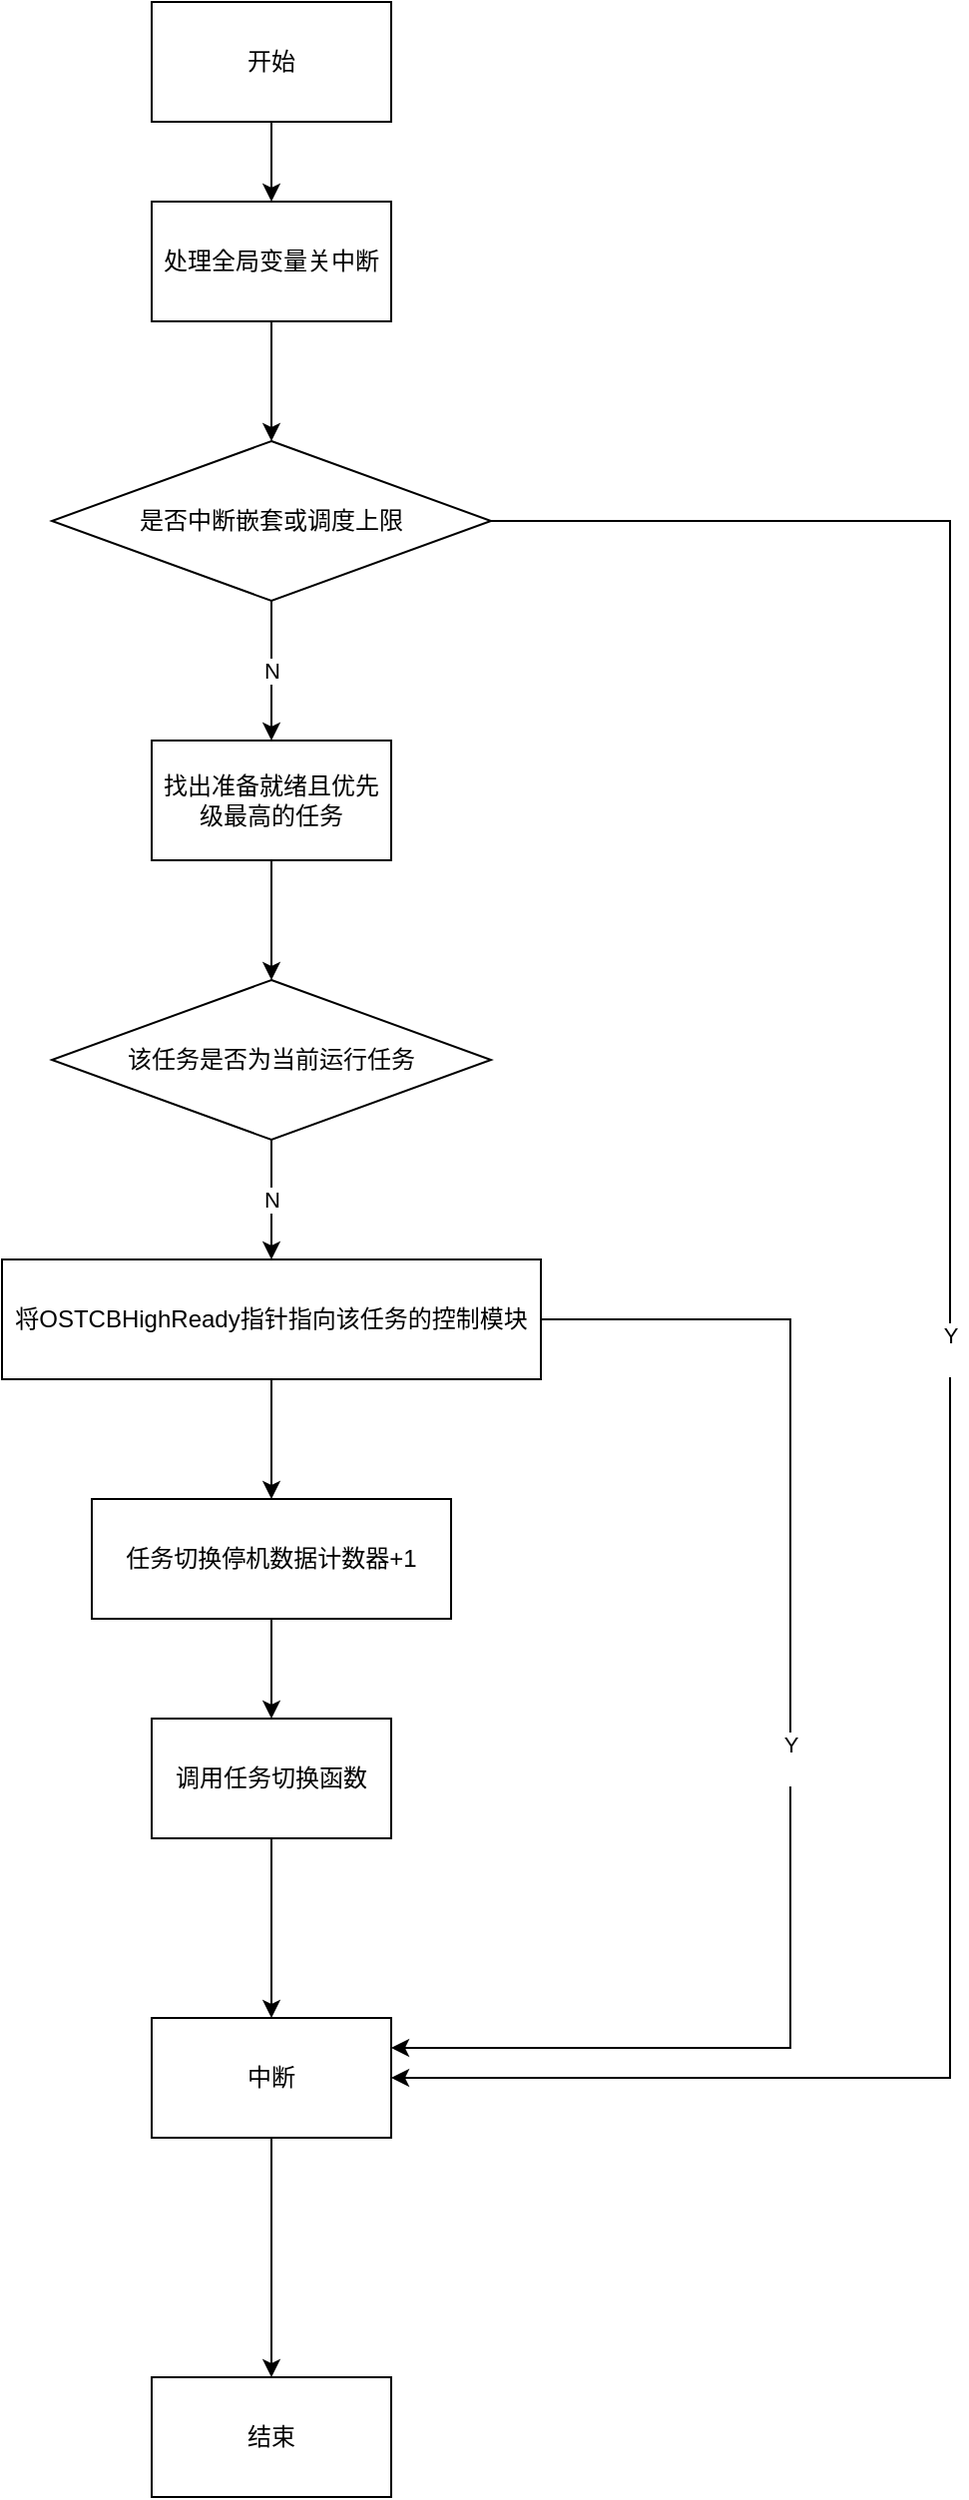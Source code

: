 <mxfile version="24.4.6" type="github">
  <diagram id="C5RBs43oDa-KdzZeNtuy" name="Page-1">
    <mxGraphModel dx="1050" dy="1691" grid="1" gridSize="10" guides="1" tooltips="1" connect="1" arrows="1" fold="1" page="1" pageScale="1" pageWidth="827" pageHeight="1169" math="0" shadow="0">
      <root>
        <mxCell id="WIyWlLk6GJQsqaUBKTNV-0" />
        <mxCell id="WIyWlLk6GJQsqaUBKTNV-1" parent="WIyWlLk6GJQsqaUBKTNV-0" />
        <mxCell id="A5-QNZRgNm4B5PNgfIuX-0" value="开始" style="rounded=0;whiteSpace=wrap;html=1;" vertex="1" parent="WIyWlLk6GJQsqaUBKTNV-1">
          <mxGeometry x="160" y="-280" width="120" height="60" as="geometry" />
        </mxCell>
        <mxCell id="A5-QNZRgNm4B5PNgfIuX-1" value="处理全局变量关中断" style="rounded=0;whiteSpace=wrap;html=1;" vertex="1" parent="WIyWlLk6GJQsqaUBKTNV-1">
          <mxGeometry x="160" y="-180" width="120" height="60" as="geometry" />
        </mxCell>
        <mxCell id="A5-QNZRgNm4B5PNgfIuX-2" value="是否中断嵌套或调度上限" style="rhombus;whiteSpace=wrap;html=1;" vertex="1" parent="WIyWlLk6GJQsqaUBKTNV-1">
          <mxGeometry x="110" y="-60" width="220" height="80" as="geometry" />
        </mxCell>
        <mxCell id="A5-QNZRgNm4B5PNgfIuX-5" value="" style="endArrow=classic;html=1;rounded=0;entryX=0.5;entryY=0;entryDx=0;entryDy=0;exitX=0.5;exitY=1;exitDx=0;exitDy=0;" edge="1" parent="WIyWlLk6GJQsqaUBKTNV-1" source="A5-QNZRgNm4B5PNgfIuX-1" target="A5-QNZRgNm4B5PNgfIuX-2">
          <mxGeometry width="50" height="50" relative="1" as="geometry">
            <mxPoint x="200" y="-20" as="sourcePoint" />
            <mxPoint x="250" y="-70" as="targetPoint" />
          </mxGeometry>
        </mxCell>
        <mxCell id="A5-QNZRgNm4B5PNgfIuX-6" value="" style="endArrow=classic;html=1;rounded=0;exitX=0.5;exitY=1;exitDx=0;exitDy=0;entryX=0.5;entryY=0;entryDx=0;entryDy=0;" edge="1" parent="WIyWlLk6GJQsqaUBKTNV-1" source="A5-QNZRgNm4B5PNgfIuX-0" target="A5-QNZRgNm4B5PNgfIuX-1">
          <mxGeometry width="50" height="50" relative="1" as="geometry">
            <mxPoint x="190" y="-180" as="sourcePoint" />
            <mxPoint x="280" y="-210" as="targetPoint" />
          </mxGeometry>
        </mxCell>
        <mxCell id="A5-QNZRgNm4B5PNgfIuX-7" value="找出准备就绪且优先级最高的任务" style="rounded=0;whiteSpace=wrap;html=1;" vertex="1" parent="WIyWlLk6GJQsqaUBKTNV-1">
          <mxGeometry x="160" y="90" width="120" height="60" as="geometry" />
        </mxCell>
        <mxCell id="A5-QNZRgNm4B5PNgfIuX-8" value="" style="endArrow=classic;html=1;rounded=0;exitX=0.5;exitY=1;exitDx=0;exitDy=0;" edge="1" parent="WIyWlLk6GJQsqaUBKTNV-1" source="A5-QNZRgNm4B5PNgfIuX-2" target="A5-QNZRgNm4B5PNgfIuX-7">
          <mxGeometry relative="1" as="geometry">
            <mxPoint x="170" y="150" as="sourcePoint" />
            <mxPoint x="270" y="150" as="targetPoint" />
          </mxGeometry>
        </mxCell>
        <mxCell id="A5-QNZRgNm4B5PNgfIuX-9" value="N" style="edgeLabel;resizable=0;html=1;;align=center;verticalAlign=middle;" connectable="0" vertex="1" parent="A5-QNZRgNm4B5PNgfIuX-8">
          <mxGeometry relative="1" as="geometry" />
        </mxCell>
        <mxCell id="A5-QNZRgNm4B5PNgfIuX-10" value="该任务是否为当前运行任务" style="rhombus;whiteSpace=wrap;html=1;" vertex="1" parent="WIyWlLk6GJQsqaUBKTNV-1">
          <mxGeometry x="110" y="210" width="220" height="80" as="geometry" />
        </mxCell>
        <mxCell id="A5-QNZRgNm4B5PNgfIuX-11" value="" style="endArrow=classic;html=1;rounded=0;exitX=0.5;exitY=1;exitDx=0;exitDy=0;entryX=0.5;entryY=0;entryDx=0;entryDy=0;" edge="1" parent="WIyWlLk6GJQsqaUBKTNV-1" source="A5-QNZRgNm4B5PNgfIuX-7" target="A5-QNZRgNm4B5PNgfIuX-10">
          <mxGeometry width="50" height="50" relative="1" as="geometry">
            <mxPoint x="200" y="280" as="sourcePoint" />
            <mxPoint x="250" y="230" as="targetPoint" />
          </mxGeometry>
        </mxCell>
        <mxCell id="A5-QNZRgNm4B5PNgfIuX-12" value="将OSTCBHighReady指针指向该任务的控制模块" style="rounded=0;whiteSpace=wrap;html=1;" vertex="1" parent="WIyWlLk6GJQsqaUBKTNV-1">
          <mxGeometry x="85" y="350" width="270" height="60" as="geometry" />
        </mxCell>
        <mxCell id="A5-QNZRgNm4B5PNgfIuX-13" value="" style="endArrow=classic;html=1;rounded=0;exitX=0.5;exitY=1;exitDx=0;exitDy=0;entryX=0.5;entryY=0;entryDx=0;entryDy=0;" edge="1" parent="WIyWlLk6GJQsqaUBKTNV-1" source="A5-QNZRgNm4B5PNgfIuX-10" target="A5-QNZRgNm4B5PNgfIuX-12">
          <mxGeometry relative="1" as="geometry">
            <mxPoint x="170" y="350" as="sourcePoint" />
            <mxPoint x="270" y="350" as="targetPoint" />
          </mxGeometry>
        </mxCell>
        <mxCell id="A5-QNZRgNm4B5PNgfIuX-14" value="N" style="edgeLabel;resizable=0;html=1;;align=center;verticalAlign=middle;" connectable="0" vertex="1" parent="A5-QNZRgNm4B5PNgfIuX-13">
          <mxGeometry relative="1" as="geometry" />
        </mxCell>
        <mxCell id="A5-QNZRgNm4B5PNgfIuX-15" value="任务切换停机数据计数器+1" style="rounded=0;whiteSpace=wrap;html=1;" vertex="1" parent="WIyWlLk6GJQsqaUBKTNV-1">
          <mxGeometry x="130" y="470" width="180" height="60" as="geometry" />
        </mxCell>
        <mxCell id="A5-QNZRgNm4B5PNgfIuX-16" value="调用任务切换函数" style="rounded=0;whiteSpace=wrap;html=1;" vertex="1" parent="WIyWlLk6GJQsqaUBKTNV-1">
          <mxGeometry x="160" y="580" width="120" height="60" as="geometry" />
        </mxCell>
        <mxCell id="A5-QNZRgNm4B5PNgfIuX-17" value="中断" style="rounded=0;whiteSpace=wrap;html=1;" vertex="1" parent="WIyWlLk6GJQsqaUBKTNV-1">
          <mxGeometry x="160" y="730" width="120" height="60" as="geometry" />
        </mxCell>
        <mxCell id="A5-QNZRgNm4B5PNgfIuX-18" value="结束" style="rounded=0;whiteSpace=wrap;html=1;" vertex="1" parent="WIyWlLk6GJQsqaUBKTNV-1">
          <mxGeometry x="160" y="910" width="120" height="60" as="geometry" />
        </mxCell>
        <mxCell id="A5-QNZRgNm4B5PNgfIuX-19" value="" style="endArrow=classic;html=1;rounded=0;exitX=0.5;exitY=1;exitDx=0;exitDy=0;entryX=0.5;entryY=0;entryDx=0;entryDy=0;" edge="1" parent="WIyWlLk6GJQsqaUBKTNV-1" source="A5-QNZRgNm4B5PNgfIuX-12" target="A5-QNZRgNm4B5PNgfIuX-15">
          <mxGeometry width="50" height="50" relative="1" as="geometry">
            <mxPoint x="200" y="680" as="sourcePoint" />
            <mxPoint x="250" y="630" as="targetPoint" />
          </mxGeometry>
        </mxCell>
        <mxCell id="A5-QNZRgNm4B5PNgfIuX-20" value="" style="endArrow=classic;html=1;rounded=0;entryX=0.5;entryY=0;entryDx=0;entryDy=0;" edge="1" parent="WIyWlLk6GJQsqaUBKTNV-1" source="A5-QNZRgNm4B5PNgfIuX-15" target="A5-QNZRgNm4B5PNgfIuX-16">
          <mxGeometry width="50" height="50" relative="1" as="geometry">
            <mxPoint x="200" y="680" as="sourcePoint" />
            <mxPoint x="250" y="630" as="targetPoint" />
          </mxGeometry>
        </mxCell>
        <mxCell id="A5-QNZRgNm4B5PNgfIuX-21" value="" style="endArrow=classic;html=1;rounded=0;entryX=0.5;entryY=0;entryDx=0;entryDy=0;exitX=0.5;exitY=1;exitDx=0;exitDy=0;" edge="1" parent="WIyWlLk6GJQsqaUBKTNV-1" source="A5-QNZRgNm4B5PNgfIuX-16" target="A5-QNZRgNm4B5PNgfIuX-17">
          <mxGeometry width="50" height="50" relative="1" as="geometry">
            <mxPoint x="195" y="710" as="sourcePoint" />
            <mxPoint x="245" y="660" as="targetPoint" />
          </mxGeometry>
        </mxCell>
        <mxCell id="A5-QNZRgNm4B5PNgfIuX-22" value="" style="endArrow=classic;html=1;rounded=0;entryX=0.5;entryY=0;entryDx=0;entryDy=0;exitX=0.5;exitY=1;exitDx=0;exitDy=0;" edge="1" parent="WIyWlLk6GJQsqaUBKTNV-1" source="A5-QNZRgNm4B5PNgfIuX-17" target="A5-QNZRgNm4B5PNgfIuX-18">
          <mxGeometry width="50" height="50" relative="1" as="geometry">
            <mxPoint x="200" y="790" as="sourcePoint" />
            <mxPoint x="250" y="740" as="targetPoint" />
          </mxGeometry>
        </mxCell>
        <mxCell id="A5-QNZRgNm4B5PNgfIuX-24" value="" style="endArrow=classic;html=1;rounded=0;exitX=1;exitY=0.5;exitDx=0;exitDy=0;entryX=1;entryY=0.5;entryDx=0;entryDy=0;" edge="1" parent="WIyWlLk6GJQsqaUBKTNV-1" source="A5-QNZRgNm4B5PNgfIuX-2" target="A5-QNZRgNm4B5PNgfIuX-17">
          <mxGeometry relative="1" as="geometry">
            <mxPoint x="520" y="410" as="sourcePoint" />
            <mxPoint x="620" y="410" as="targetPoint" />
            <Array as="points">
              <mxPoint x="560" y="-20" />
              <mxPoint x="560" y="370" />
              <mxPoint x="560" y="760" />
            </Array>
          </mxGeometry>
        </mxCell>
        <mxCell id="A5-QNZRgNm4B5PNgfIuX-25" value="Y&lt;div&gt;&lt;br&gt;&lt;/div&gt;" style="edgeLabel;resizable=0;html=1;;align=center;verticalAlign=middle;" connectable="0" vertex="1" parent="A5-QNZRgNm4B5PNgfIuX-24">
          <mxGeometry relative="1" as="geometry" />
        </mxCell>
        <mxCell id="A5-QNZRgNm4B5PNgfIuX-26" value="" style="endArrow=classic;html=1;rounded=0;exitX=1;exitY=0.5;exitDx=0;exitDy=0;entryX=1;entryY=0.25;entryDx=0;entryDy=0;" edge="1" parent="WIyWlLk6GJQsqaUBKTNV-1" source="A5-QNZRgNm4B5PNgfIuX-12" target="A5-QNZRgNm4B5PNgfIuX-17">
          <mxGeometry relative="1" as="geometry">
            <mxPoint x="520" y="370" as="sourcePoint" />
            <mxPoint x="620" y="370" as="targetPoint" />
            <Array as="points">
              <mxPoint x="480" y="380" />
              <mxPoint x="480" y="745" />
            </Array>
          </mxGeometry>
        </mxCell>
        <mxCell id="A5-QNZRgNm4B5PNgfIuX-27" value="Y&lt;div&gt;&lt;br&gt;&lt;/div&gt;" style="edgeLabel;resizable=0;html=1;;align=center;verticalAlign=middle;" connectable="0" vertex="1" parent="A5-QNZRgNm4B5PNgfIuX-26">
          <mxGeometry relative="1" as="geometry" />
        </mxCell>
      </root>
    </mxGraphModel>
  </diagram>
</mxfile>
